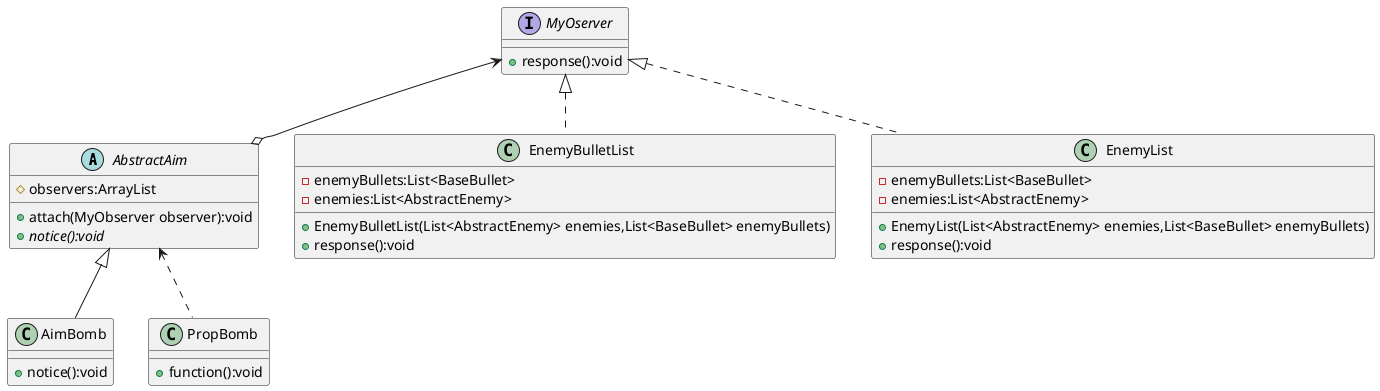@startuml
'https://plantuml.com/class-diagram

abstract class AbstractAim
{
    # observers:ArrayList
    + attach(MyObserver observer):void
    + {abstract}notice():void
}

class AimBomb
{
    +notice():void
}

class EnemyBulletList
{
    -enemyBullets:List<BaseBullet>
    -enemies:List<AbstractEnemy>
    +EnemyBulletList(List<AbstractEnemy> enemies,List<BaseBullet> enemyBullets)
    +response():void
}

class EnemyList
{
    -enemyBullets:List<BaseBullet>
    -enemies:List<AbstractEnemy>
    +EnemyList(List<AbstractEnemy> enemies,List<BaseBullet> enemyBullets)
    +response():void
}

interface MyOserver
{
    +response():void
}

class PropBomb
{
    +function():void
}

AbstractAim <|-- AimBomb
MyOserver <|.. EnemyBulletList
MyOserver <|.. EnemyList
MyOserver <--o AbstractAim
AbstractAim <.. PropBomb
@enduml